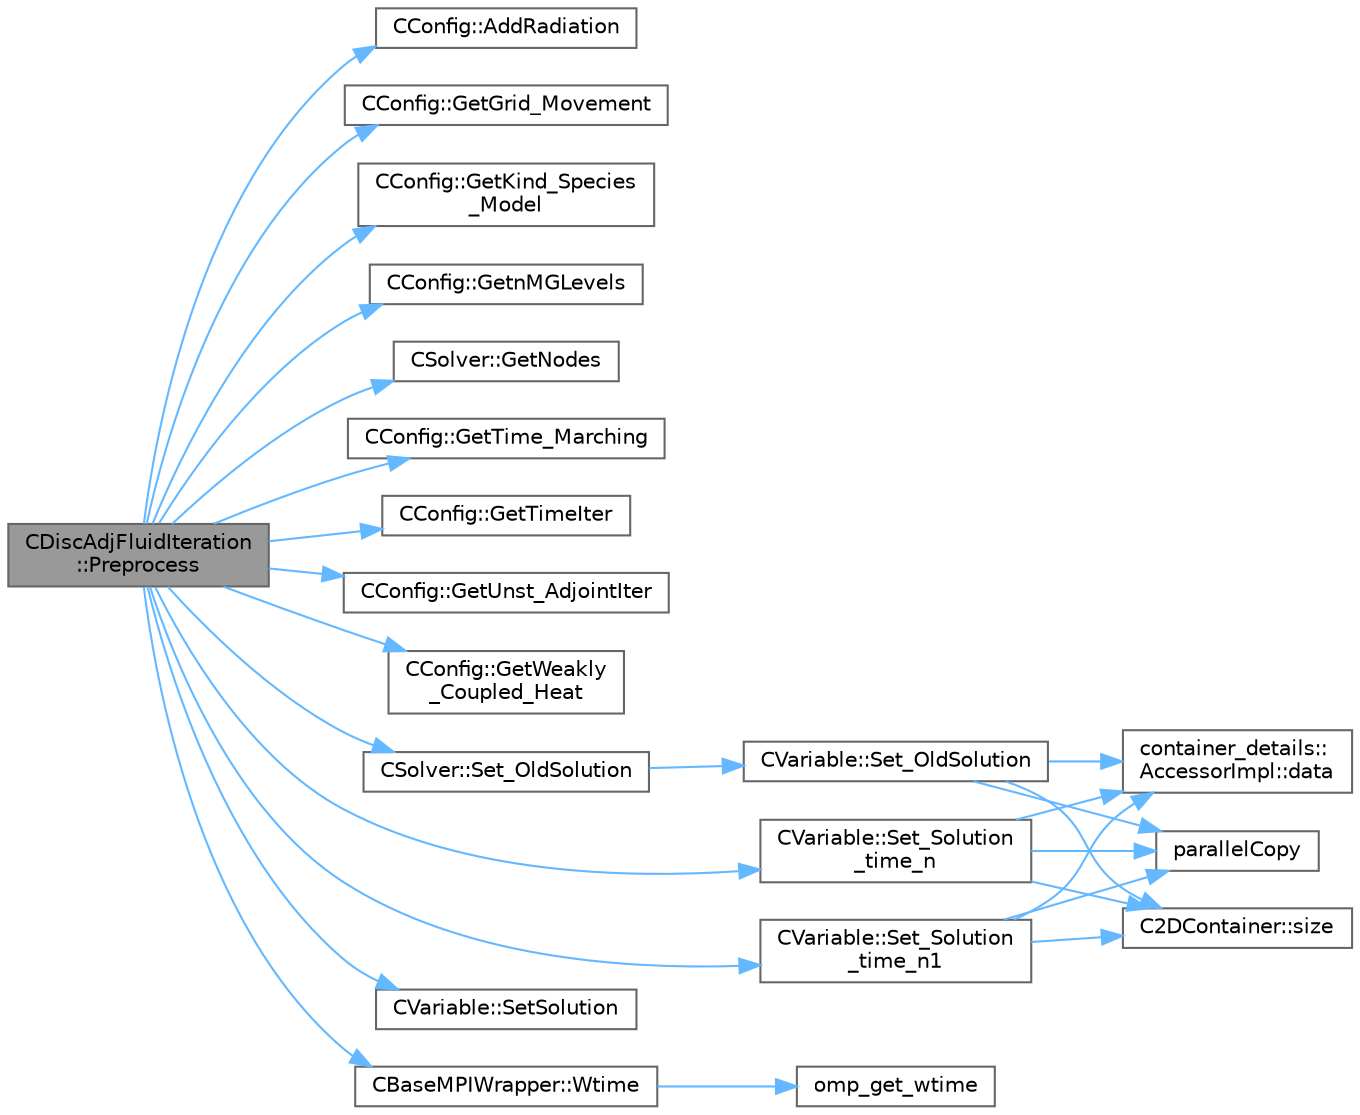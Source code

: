 digraph "CDiscAdjFluidIteration::Preprocess"
{
 // LATEX_PDF_SIZE
  bgcolor="transparent";
  edge [fontname=Helvetica,fontsize=10,labelfontname=Helvetica,labelfontsize=10];
  node [fontname=Helvetica,fontsize=10,shape=box,height=0.2,width=0.4];
  rankdir="LR";
  Node1 [id="Node000001",label="CDiscAdjFluidIteration\l::Preprocess",height=0.2,width=0.4,color="gray40", fillcolor="grey60", style="filled", fontcolor="black",tooltip="Preprocessing to prepare for an iteration of the physics."];
  Node1 -> Node2 [id="edge1_Node000001_Node000002",color="steelblue1",style="solid",tooltip=" "];
  Node2 [id="Node000002",label="CConfig::AddRadiation",height=0.2,width=0.4,color="grey40", fillcolor="white", style="filled",URL="$classCConfig.html#adf2b9923584f8f4f0a3ba9acb86985c4",tooltip="Determines if radiation needs to be incorporated to the analysis."];
  Node1 -> Node3 [id="edge2_Node000001_Node000003",color="steelblue1",style="solid",tooltip=" "];
  Node3 [id="Node000003",label="CConfig::GetGrid_Movement",height=0.2,width=0.4,color="grey40", fillcolor="white", style="filled",URL="$classCConfig.html#a9182d3dbb0b3bfa2ebb944f18795f5ca",tooltip="Get information about the grid movement."];
  Node1 -> Node4 [id="edge3_Node000001_Node000004",color="steelblue1",style="solid",tooltip=" "];
  Node4 [id="Node000004",label="CConfig::GetKind_Species\l_Model",height=0.2,width=0.4,color="grey40", fillcolor="white", style="filled",URL="$classCConfig.html#a7416428b6139fe85180e5e8d190506aa",tooltip="Get the kind of the species model."];
  Node1 -> Node5 [id="edge4_Node000001_Node000005",color="steelblue1",style="solid",tooltip=" "];
  Node5 [id="Node000005",label="CConfig::GetnMGLevels",height=0.2,width=0.4,color="grey40", fillcolor="white", style="filled",URL="$classCConfig.html#a15a61a6f9a1d415c3509018f4916c5c1",tooltip="Get the number of multigrid levels."];
  Node1 -> Node6 [id="edge5_Node000001_Node000006",color="steelblue1",style="solid",tooltip=" "];
  Node6 [id="Node000006",label="CSolver::GetNodes",height=0.2,width=0.4,color="grey40", fillcolor="white", style="filled",URL="$classCSolver.html#adb28ae3845a6b61cf764a8e9fe4b794e",tooltip="Allow outside access to the nodes of the solver, containing conservatives, primitives,..."];
  Node1 -> Node7 [id="edge6_Node000001_Node000007",color="steelblue1",style="solid",tooltip=" "];
  Node7 [id="Node000007",label="CConfig::GetTime_Marching",height=0.2,width=0.4,color="grey40", fillcolor="white", style="filled",URL="$classCConfig.html#ac47e04d76ce865893a94dcedd3c9b6a5",tooltip="Provides information about the time integration, and change the write in the output files information..."];
  Node1 -> Node8 [id="edge7_Node000001_Node000008",color="steelblue1",style="solid",tooltip=" "];
  Node8 [id="Node000008",label="CConfig::GetTimeIter",height=0.2,width=0.4,color="grey40", fillcolor="white", style="filled",URL="$classCConfig.html#aec6051895c2e4f593a5c245104548b78",tooltip="Get the current time iteration number."];
  Node1 -> Node9 [id="edge8_Node000001_Node000009",color="steelblue1",style="solid",tooltip=" "];
  Node9 [id="Node000009",label="CConfig::GetUnst_AdjointIter",height=0.2,width=0.4,color="grey40", fillcolor="white", style="filled",URL="$classCConfig.html#a394c8970c51a8aa733dca7f810e6fd4c",tooltip="Get the starting direct iteration number for the unsteady adjoint (reverse time integration)."];
  Node1 -> Node10 [id="edge9_Node000001_Node000010",color="steelblue1",style="solid",tooltip=" "];
  Node10 [id="Node000010",label="CConfig::GetWeakly\l_Coupled_Heat",height=0.2,width=0.4,color="grey40", fillcolor="white", style="filled",URL="$classCConfig.html#a6c5a2aaac3040fabbfe15752ea19780e",tooltip="Get the heat equation."];
  Node1 -> Node11 [id="edge10_Node000001_Node000011",color="steelblue1",style="solid",tooltip=" "];
  Node11 [id="Node000011",label="CSolver::Set_OldSolution",height=0.2,width=0.4,color="grey40", fillcolor="white", style="filled",URL="$classCSolver.html#a520d254d19779cc8cca458fd0c4576be",tooltip="Set the old solution variables to the current solution value for Runge-Kutta iteration...."];
  Node11 -> Node12 [id="edge11_Node000011_Node000012",color="steelblue1",style="solid",tooltip=" "];
  Node12 [id="Node000012",label="CVariable::Set_OldSolution",height=0.2,width=0.4,color="grey40", fillcolor="white", style="filled",URL="$classCVariable.html#af7ab5687fab17a8840ebcbf1f1927634",tooltip="Set old variables to the value of the current variables."];
  Node12 -> Node13 [id="edge12_Node000012_Node000013",color="steelblue1",style="solid",tooltip=" "];
  Node13 [id="Node000013",label="container_details::\lAccessorImpl::data",height=0.2,width=0.4,color="grey40", fillcolor="white", style="filled",URL="$classcontainer__details_1_1AccessorImpl.html#a25b798e6041a085aa19399d0047b6a91",tooltip=" "];
  Node12 -> Node14 [id="edge13_Node000012_Node000014",color="steelblue1",style="solid",tooltip=" "];
  Node14 [id="Node000014",label="parallelCopy",height=0.2,width=0.4,color="grey40", fillcolor="white", style="filled",URL="$omp__structure_8hpp.html#a3af8b37ed645164f4c3441fa75e5fa76",tooltip="Copy data from one array-like object to another in parallel."];
  Node12 -> Node15 [id="edge14_Node000012_Node000015",color="steelblue1",style="solid",tooltip=" "];
  Node15 [id="Node000015",label="C2DContainer::size",height=0.2,width=0.4,color="grey40", fillcolor="white", style="filled",URL="$classC2DContainer.html#a8278113dbcf54123f9852e7e44583759",tooltip=" "];
  Node1 -> Node16 [id="edge15_Node000001_Node000016",color="steelblue1",style="solid",tooltip=" "];
  Node16 [id="Node000016",label="CVariable::Set_Solution\l_time_n",height=0.2,width=0.4,color="grey40", fillcolor="white", style="filled",URL="$classCVariable.html#abf55f051089ec13d9c0422ed3389a9dc",tooltip="Set the variable solution at time n."];
  Node16 -> Node13 [id="edge16_Node000016_Node000013",color="steelblue1",style="solid",tooltip=" "];
  Node16 -> Node14 [id="edge17_Node000016_Node000014",color="steelblue1",style="solid",tooltip=" "];
  Node16 -> Node15 [id="edge18_Node000016_Node000015",color="steelblue1",style="solid",tooltip=" "];
  Node1 -> Node17 [id="edge19_Node000001_Node000017",color="steelblue1",style="solid",tooltip=" "];
  Node17 [id="Node000017",label="CVariable::Set_Solution\l_time_n1",height=0.2,width=0.4,color="grey40", fillcolor="white", style="filled",URL="$classCVariable.html#a527a337871bb37c3bb2df40c2b946884",tooltip="Set the variable solution at time n-1."];
  Node17 -> Node13 [id="edge20_Node000017_Node000013",color="steelblue1",style="solid",tooltip=" "];
  Node17 -> Node14 [id="edge21_Node000017_Node000014",color="steelblue1",style="solid",tooltip=" "];
  Node17 -> Node15 [id="edge22_Node000017_Node000015",color="steelblue1",style="solid",tooltip=" "];
  Node1 -> Node18 [id="edge23_Node000001_Node000018",color="steelblue1",style="solid",tooltip=" "];
  Node18 [id="Node000018",label="CVariable::SetSolution",height=0.2,width=0.4,color="grey40", fillcolor="white", style="filled",URL="$classCVariable.html#a22fbbd7bc6491672843000644a05c6a5",tooltip="Set the value of the solution, all variables."];
  Node1 -> Node19 [id="edge24_Node000001_Node000019",color="steelblue1",style="solid",tooltip=" "];
  Node19 [id="Node000019",label="CBaseMPIWrapper::Wtime",height=0.2,width=0.4,color="grey40", fillcolor="white", style="filled",URL="$classCBaseMPIWrapper.html#adcf32aa628d4b515e8835bc5c56fbf08",tooltip=" "];
  Node19 -> Node20 [id="edge25_Node000019_Node000020",color="steelblue1",style="solid",tooltip=" "];
  Node20 [id="Node000020",label="omp_get_wtime",height=0.2,width=0.4,color="grey40", fillcolor="white", style="filled",URL="$omp__structure_8hpp.html#a649bd48ab038a72108f11f5a85316266",tooltip="Return the wall time."];
}
